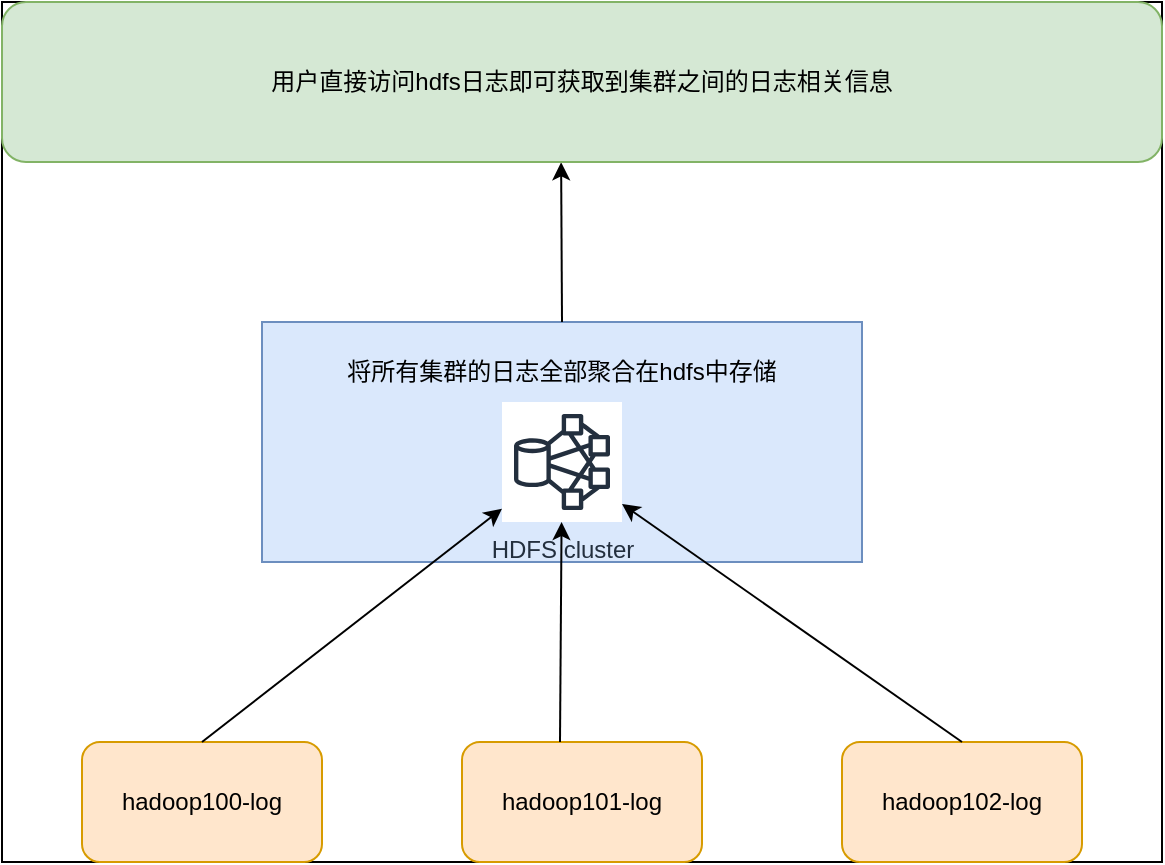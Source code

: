 <mxfile version="17.4.6" type="github">
  <diagram id="kcvsIPe3xYXkVIFcAQJa" name="Page-1">
    <mxGraphModel dx="1038" dy="579" grid="1" gridSize="10" guides="1" tooltips="1" connect="1" arrows="1" fold="1" page="1" pageScale="1" pageWidth="827" pageHeight="1169" math="0" shadow="0">
      <root>
        <mxCell id="0" />
        <mxCell id="1" parent="0" />
        <mxCell id="QCqwP3Htz6-DfP1OXaIB-4" value="" style="rounded=0;whiteSpace=wrap;html=1;" parent="1" vertex="1">
          <mxGeometry x="100" y="30" width="580" height="430" as="geometry" />
        </mxCell>
        <mxCell id="QCqwP3Htz6-DfP1OXaIB-1" value="hadoop100-log" style="rounded=1;whiteSpace=wrap;html=1;fillColor=#ffe6cc;strokeColor=#d79b00;" parent="1" vertex="1">
          <mxGeometry x="140" y="400" width="120" height="60" as="geometry" />
        </mxCell>
        <mxCell id="QCqwP3Htz6-DfP1OXaIB-2" value="hadoop101-log" style="rounded=1;whiteSpace=wrap;html=1;fillColor=#ffe6cc;strokeColor=#d79b00;" parent="1" vertex="1">
          <mxGeometry x="330" y="400" width="120" height="60" as="geometry" />
        </mxCell>
        <mxCell id="QCqwP3Htz6-DfP1OXaIB-3" value="hadoop102-log" style="rounded=1;whiteSpace=wrap;html=1;fillColor=#ffe6cc;strokeColor=#d79b00;" parent="1" vertex="1">
          <mxGeometry x="520" y="400" width="120" height="60" as="geometry" />
        </mxCell>
        <mxCell id="8Y7kid4Wf00FCMn_x53K-8" value="" style="rounded=0;whiteSpace=wrap;html=1;fillColor=#dae8fc;strokeColor=#6c8ebf;" vertex="1" parent="1">
          <mxGeometry x="230" y="190" width="300" height="120" as="geometry" />
        </mxCell>
        <mxCell id="8Y7kid4Wf00FCMn_x53K-1" value="" style="endArrow=classic;html=1;rounded=0;exitX=0.5;exitY=0;exitDx=0;exitDy=0;" edge="1" parent="1" source="QCqwP3Htz6-DfP1OXaIB-1" target="8Y7kid4Wf00FCMn_x53K-7">
          <mxGeometry width="50" height="50" relative="1" as="geometry">
            <mxPoint x="220" y="360" as="sourcePoint" />
            <mxPoint x="360" y="277.98" as="targetPoint" />
          </mxGeometry>
        </mxCell>
        <mxCell id="8Y7kid4Wf00FCMn_x53K-2" value="" style="endArrow=classic;html=1;rounded=0;exitX=0.5;exitY=0;exitDx=0;exitDy=0;" edge="1" parent="1" target="8Y7kid4Wf00FCMn_x53K-7">
          <mxGeometry width="50" height="50" relative="1" as="geometry">
            <mxPoint x="379" y="400" as="sourcePoint" />
            <mxPoint x="393.095" y="287.979" as="targetPoint" />
          </mxGeometry>
        </mxCell>
        <mxCell id="8Y7kid4Wf00FCMn_x53K-3" value="" style="endArrow=classic;html=1;rounded=0;exitX=0.5;exitY=0;exitDx=0;exitDy=0;" edge="1" parent="1" source="QCqwP3Htz6-DfP1OXaIB-3" target="8Y7kid4Wf00FCMn_x53K-7">
          <mxGeometry width="50" height="50" relative="1" as="geometry">
            <mxPoint x="570" y="400" as="sourcePoint" />
            <mxPoint x="436" y="280.527" as="targetPoint" />
          </mxGeometry>
        </mxCell>
        <mxCell id="8Y7kid4Wf00FCMn_x53K-7" value="HDFS cluster" style="sketch=0;outlineConnect=0;fontColor=#232F3E;gradientColor=none;strokeColor=#232F3E;fillColor=#ffffff;dashed=0;verticalLabelPosition=bottom;verticalAlign=top;align=center;html=1;fontSize=12;fontStyle=0;aspect=fixed;shape=mxgraph.aws4.resourceIcon;resIcon=mxgraph.aws4.hdfs_cluster;" vertex="1" parent="1">
          <mxGeometry x="350" y="230" width="60" height="60" as="geometry" />
        </mxCell>
        <mxCell id="8Y7kid4Wf00FCMn_x53K-9" value="将所有集群的日志全部聚合在hdfs中存储" style="text;html=1;strokeColor=none;fillColor=none;align=center;verticalAlign=middle;whiteSpace=wrap;rounded=0;" vertex="1" parent="1">
          <mxGeometry x="270" y="200" width="220" height="30" as="geometry" />
        </mxCell>
        <mxCell id="8Y7kid4Wf00FCMn_x53K-10" value="" style="endArrow=classic;html=1;rounded=0;exitX=0.5;exitY=0;exitDx=0;exitDy=0;entryX=0.482;entryY=1.002;entryDx=0;entryDy=0;entryPerimeter=0;" edge="1" parent="1" source="8Y7kid4Wf00FCMn_x53K-8" target="8Y7kid4Wf00FCMn_x53K-11">
          <mxGeometry width="50" height="50" relative="1" as="geometry">
            <mxPoint x="350" y="190" as="sourcePoint" />
            <mxPoint x="380" y="120" as="targetPoint" />
          </mxGeometry>
        </mxCell>
        <mxCell id="8Y7kid4Wf00FCMn_x53K-11" value="用户直接访问hdfs日志即可获取到集群之间的日志相关信息" style="rounded=1;whiteSpace=wrap;html=1;fillColor=#d5e8d4;strokeColor=#82b366;" vertex="1" parent="1">
          <mxGeometry x="100" y="30" width="580" height="80" as="geometry" />
        </mxCell>
      </root>
    </mxGraphModel>
  </diagram>
</mxfile>
